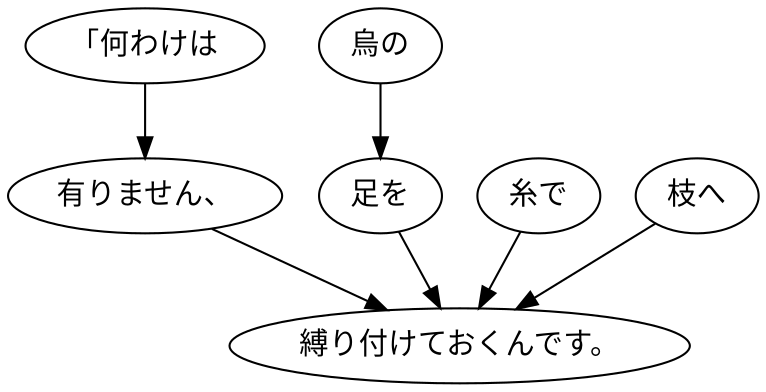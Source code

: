 digraph graph3770 {
	node0 [label="「何わけは"];
	node1 [label="有りません、"];
	node2 [label="烏の"];
	node3 [label="足を"];
	node4 [label="糸で"];
	node5 [label="枝へ"];
	node6 [label="縛り付けておくんです。"];
	node0 -> node1;
	node1 -> node6;
	node2 -> node3;
	node3 -> node6;
	node4 -> node6;
	node5 -> node6;
}
